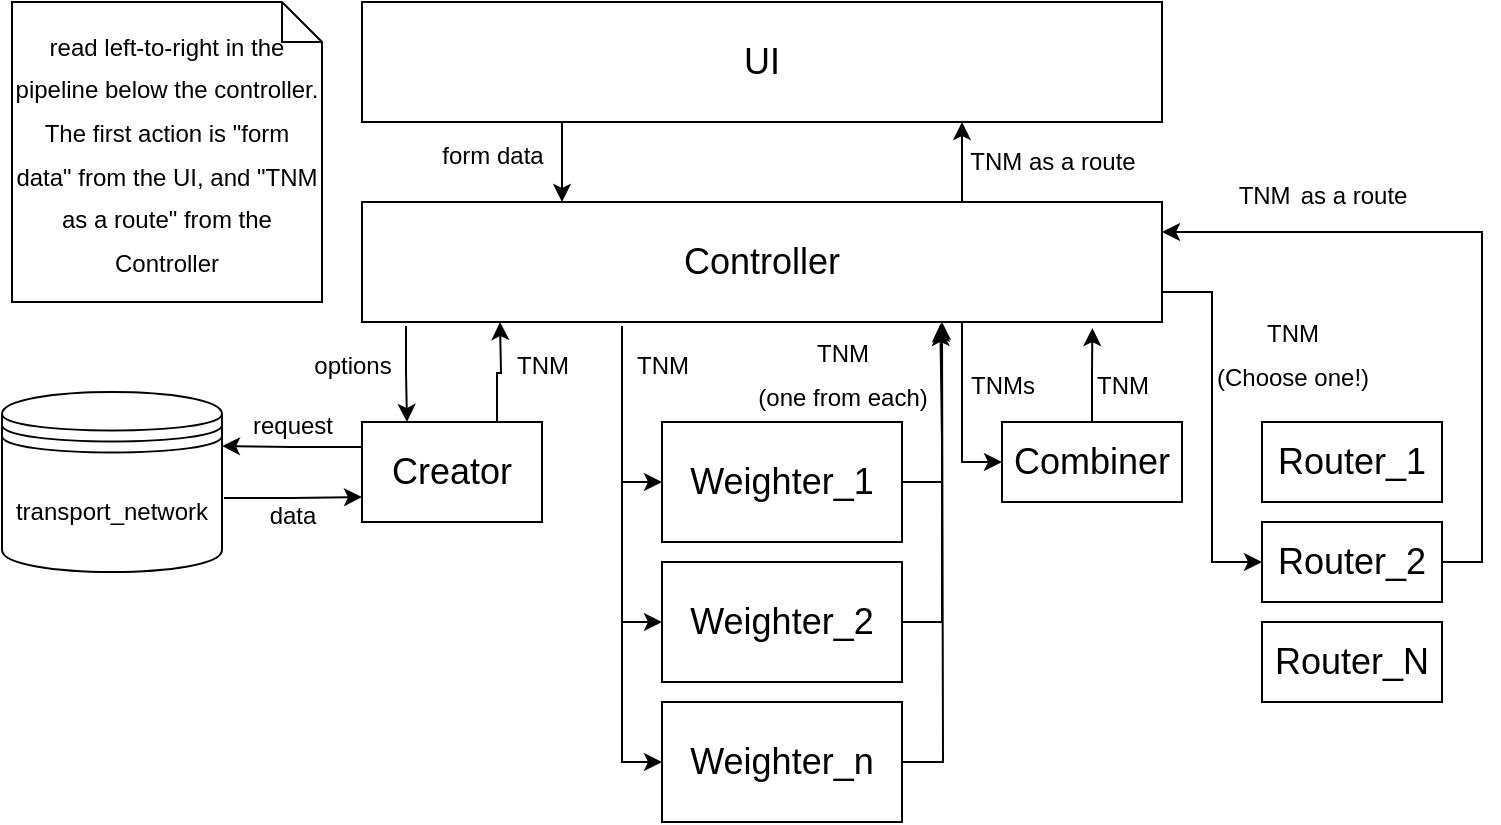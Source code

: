 <mxfile version="15.9.6" type="device"><diagram id="oOGiQerztfpCEUeX6YOs" name="Page-1"><mxGraphModel dx="1278" dy="536" grid="1" gridSize="10" guides="1" tooltips="1" connect="1" arrows="1" fold="1" page="1" pageScale="1" pageWidth="850" pageHeight="1100" math="0" shadow="0"><root><mxCell id="0"/><mxCell id="1" parent="0"/><mxCell id="yBkixi5ZwoJtJDey-5yp-35" style="edgeStyle=orthogonalEdgeStyle;rounded=0;orthogonalLoop=1;jettySize=auto;html=1;exitX=0.25;exitY=1;exitDx=0;exitDy=0;entryX=0.25;entryY=0;entryDx=0;entryDy=0;fontSize=18;" edge="1" parent="1" source="yBkixi5ZwoJtJDey-5yp-1" target="yBkixi5ZwoJtJDey-5yp-2"><mxGeometry relative="1" as="geometry"/></mxCell><mxCell id="yBkixi5ZwoJtJDey-5yp-1" value="&lt;font style=&quot;font-size: 18px&quot;&gt;UI&lt;/font&gt;" style="rounded=0;whiteSpace=wrap;html=1;" vertex="1" parent="1"><mxGeometry x="200" y="90" width="400" height="60" as="geometry"/></mxCell><mxCell id="yBkixi5ZwoJtJDey-5yp-13" style="edgeStyle=orthogonalEdgeStyle;rounded=0;orthogonalLoop=1;jettySize=auto;html=1;exitX=0.055;exitY=1.033;exitDx=0;exitDy=0;fontSize=18;entryX=0.25;entryY=0;entryDx=0;entryDy=0;exitPerimeter=0;" edge="1" parent="1" source="yBkixi5ZwoJtJDey-5yp-2" target="yBkixi5ZwoJtJDey-5yp-7"><mxGeometry relative="1" as="geometry"/></mxCell><mxCell id="yBkixi5ZwoJtJDey-5yp-23" style="edgeStyle=orthogonalEdgeStyle;rounded=0;orthogonalLoop=1;jettySize=auto;html=1;exitX=0.325;exitY=1.05;exitDx=0;exitDy=0;entryX=0;entryY=0.5;entryDx=0;entryDy=0;fontSize=12;exitPerimeter=0;" edge="1" parent="1" source="yBkixi5ZwoJtJDey-5yp-2" target="yBkixi5ZwoJtJDey-5yp-8"><mxGeometry relative="1" as="geometry"/></mxCell><mxCell id="yBkixi5ZwoJtJDey-5yp-24" style="edgeStyle=orthogonalEdgeStyle;rounded=0;orthogonalLoop=1;jettySize=auto;html=1;exitX=0.325;exitY=1.05;exitDx=0;exitDy=0;entryX=0;entryY=0.5;entryDx=0;entryDy=0;fontSize=12;exitPerimeter=0;" edge="1" parent="1" source="yBkixi5ZwoJtJDey-5yp-2" target="yBkixi5ZwoJtJDey-5yp-9"><mxGeometry relative="1" as="geometry"/></mxCell><mxCell id="yBkixi5ZwoJtJDey-5yp-25" style="edgeStyle=orthogonalEdgeStyle;rounded=0;orthogonalLoop=1;jettySize=auto;html=1;exitX=0.325;exitY=1.033;exitDx=0;exitDy=0;entryX=0;entryY=0.5;entryDx=0;entryDy=0;fontSize=12;exitPerimeter=0;" edge="1" parent="1" source="yBkixi5ZwoJtJDey-5yp-2" target="yBkixi5ZwoJtJDey-5yp-10"><mxGeometry relative="1" as="geometry"/></mxCell><mxCell id="yBkixi5ZwoJtJDey-5yp-36" style="edgeStyle=orthogonalEdgeStyle;rounded=0;orthogonalLoop=1;jettySize=auto;html=1;exitX=0.75;exitY=0;exitDx=0;exitDy=0;entryX=0.75;entryY=1;entryDx=0;entryDy=0;fontSize=18;" edge="1" parent="1" source="yBkixi5ZwoJtJDey-5yp-2" target="yBkixi5ZwoJtJDey-5yp-1"><mxGeometry relative="1" as="geometry"/></mxCell><mxCell id="yBkixi5ZwoJtJDey-5yp-38" style="edgeStyle=orthogonalEdgeStyle;rounded=0;orthogonalLoop=1;jettySize=auto;html=1;exitX=0.75;exitY=1;exitDx=0;exitDy=0;entryX=0;entryY=0.5;entryDx=0;entryDy=0;fontSize=12;" edge="1" parent="1" source="yBkixi5ZwoJtJDey-5yp-2" target="yBkixi5ZwoJtJDey-5yp-37"><mxGeometry relative="1" as="geometry"/></mxCell><mxCell id="yBkixi5ZwoJtJDey-5yp-46" style="edgeStyle=orthogonalEdgeStyle;rounded=0;orthogonalLoop=1;jettySize=auto;html=1;exitX=1;exitY=0.75;exitDx=0;exitDy=0;entryX=0;entryY=0.5;entryDx=0;entryDy=0;fontSize=18;" edge="1" parent="1" source="yBkixi5ZwoJtJDey-5yp-2" target="yBkixi5ZwoJtJDey-5yp-43"><mxGeometry relative="1" as="geometry"/></mxCell><mxCell id="yBkixi5ZwoJtJDey-5yp-2" value="&lt;font style=&quot;font-size: 18px&quot;&gt;Controller&lt;/font&gt;" style="rounded=0;whiteSpace=wrap;html=1;" vertex="1" parent="1"><mxGeometry x="200" y="190" width="400" height="60" as="geometry"/></mxCell><mxCell id="yBkixi5ZwoJtJDey-5yp-5" value="&lt;font style=&quot;font-size: 12px&quot;&gt;form data&lt;/font&gt;" style="text;html=1;align=center;verticalAlign=middle;resizable=0;points=[];autosize=1;strokeColor=none;fillColor=none;fontSize=18;" vertex="1" parent="1"><mxGeometry x="230" y="150" width="70" height="30" as="geometry"/></mxCell><mxCell id="yBkixi5ZwoJtJDey-5yp-6" value="TNM as a route" style="text;html=1;align=center;verticalAlign=middle;resizable=0;points=[];autosize=1;strokeColor=none;fillColor=none;fontSize=12;" vertex="1" parent="1"><mxGeometry x="500" y="160" width="90" height="20" as="geometry"/></mxCell><mxCell id="yBkixi5ZwoJtJDey-5yp-12" style="edgeStyle=orthogonalEdgeStyle;rounded=0;orthogonalLoop=1;jettySize=auto;html=1;exitX=0;exitY=0.25;exitDx=0;exitDy=0;entryX=1;entryY=0.3;entryDx=0;entryDy=0;fontSize=12;" edge="1" parent="1" source="yBkixi5ZwoJtJDey-5yp-7" target="yBkixi5ZwoJtJDey-5yp-11"><mxGeometry relative="1" as="geometry"/></mxCell><mxCell id="yBkixi5ZwoJtJDey-5yp-15" style="edgeStyle=orthogonalEdgeStyle;rounded=0;orthogonalLoop=1;jettySize=auto;html=1;exitX=0.75;exitY=0;exitDx=0;exitDy=0;fontSize=18;" edge="1" parent="1" source="yBkixi5ZwoJtJDey-5yp-7"><mxGeometry relative="1" as="geometry"><mxPoint x="269" y="250" as="targetPoint"/></mxGeometry></mxCell><mxCell id="yBkixi5ZwoJtJDey-5yp-7" value="&lt;font style=&quot;font-size: 18px&quot;&gt;Creator&lt;/font&gt;" style="rounded=0;whiteSpace=wrap;html=1;fontSize=12;" vertex="1" parent="1"><mxGeometry x="200" y="300" width="90" height="50" as="geometry"/></mxCell><mxCell id="yBkixi5ZwoJtJDey-5yp-28" style="edgeStyle=orthogonalEdgeStyle;rounded=0;orthogonalLoop=1;jettySize=auto;html=1;exitX=1;exitY=0.5;exitDx=0;exitDy=0;entryX=0.723;entryY=1.017;entryDx=0;entryDy=0;fontSize=18;entryPerimeter=0;" edge="1" parent="1" source="yBkixi5ZwoJtJDey-5yp-8" target="yBkixi5ZwoJtJDey-5yp-2"><mxGeometry relative="1" as="geometry"/></mxCell><mxCell id="yBkixi5ZwoJtJDey-5yp-8" value="&lt;font style=&quot;font-size: 18px&quot;&gt;Weighter_1&lt;/font&gt;" style="rounded=0;whiteSpace=wrap;html=1;fontSize=12;" vertex="1" parent="1"><mxGeometry x="350" y="300" width="120" height="60" as="geometry"/></mxCell><mxCell id="yBkixi5ZwoJtJDey-5yp-29" style="edgeStyle=orthogonalEdgeStyle;rounded=0;orthogonalLoop=1;jettySize=auto;html=1;exitX=1;exitY=0.5;exitDx=0;exitDy=0;entryX=0.723;entryY=1.05;entryDx=0;entryDy=0;entryPerimeter=0;fontSize=18;" edge="1" parent="1" source="yBkixi5ZwoJtJDey-5yp-9" target="yBkixi5ZwoJtJDey-5yp-2"><mxGeometry relative="1" as="geometry"/></mxCell><mxCell id="yBkixi5ZwoJtJDey-5yp-9" value="&lt;font style=&quot;font-size: 18px&quot;&gt;Weighter_2&lt;/font&gt;" style="rounded=0;whiteSpace=wrap;html=1;fontSize=12;" vertex="1" parent="1"><mxGeometry x="350" y="370" width="120" height="60" as="geometry"/></mxCell><mxCell id="yBkixi5ZwoJtJDey-5yp-30" style="edgeStyle=orthogonalEdgeStyle;rounded=0;orthogonalLoop=1;jettySize=auto;html=1;exitX=1;exitY=0.5;exitDx=0;exitDy=0;fontSize=18;" edge="1" parent="1" source="yBkixi5ZwoJtJDey-5yp-10"><mxGeometry relative="1" as="geometry"><mxPoint x="490" y="250" as="targetPoint"/></mxGeometry></mxCell><mxCell id="yBkixi5ZwoJtJDey-5yp-10" value="&lt;font style=&quot;font-size: 18px&quot;&gt;Weighter_n&lt;/font&gt;" style="rounded=0;whiteSpace=wrap;html=1;fontSize=12;" vertex="1" parent="1"><mxGeometry x="350" y="440" width="120" height="60" as="geometry"/></mxCell><mxCell id="yBkixi5ZwoJtJDey-5yp-18" style="edgeStyle=orthogonalEdgeStyle;rounded=0;orthogonalLoop=1;jettySize=auto;html=1;exitX=1.009;exitY=0.589;exitDx=0;exitDy=0;entryX=0;entryY=0.75;entryDx=0;entryDy=0;fontSize=12;exitPerimeter=0;" edge="1" parent="1" source="yBkixi5ZwoJtJDey-5yp-11" target="yBkixi5ZwoJtJDey-5yp-7"><mxGeometry relative="1" as="geometry"/></mxCell><mxCell id="yBkixi5ZwoJtJDey-5yp-11" value="transport_network" style="shape=datastore;whiteSpace=wrap;html=1;fontSize=12;" vertex="1" parent="1"><mxGeometry x="20" y="285" width="110" height="90" as="geometry"/></mxCell><mxCell id="yBkixi5ZwoJtJDey-5yp-16" value="&lt;font style=&quot;font-size: 12px&quot;&gt;options&lt;/font&gt;" style="text;html=1;align=center;verticalAlign=middle;resizable=0;points=[];autosize=1;strokeColor=none;fillColor=none;fontSize=18;" vertex="1" parent="1"><mxGeometry x="170" y="255" width="50" height="30" as="geometry"/></mxCell><mxCell id="yBkixi5ZwoJtJDey-5yp-17" value="&lt;font style=&quot;font-size: 12px&quot;&gt;TNM&lt;/font&gt;" style="text;html=1;align=center;verticalAlign=middle;resizable=0;points=[];autosize=1;strokeColor=none;fillColor=none;fontSize=18;" vertex="1" parent="1"><mxGeometry x="270" y="255" width="40" height="30" as="geometry"/></mxCell><mxCell id="yBkixi5ZwoJtJDey-5yp-19" value="&lt;font style=&quot;font-size: 12px&quot;&gt;request&lt;/font&gt;" style="text;html=1;align=center;verticalAlign=middle;resizable=0;points=[];autosize=1;strokeColor=none;fillColor=none;fontSize=18;" vertex="1" parent="1"><mxGeometry x="140" y="285" width="50" height="30" as="geometry"/></mxCell><mxCell id="yBkixi5ZwoJtJDey-5yp-21" value="&lt;font style=&quot;font-size: 12px&quot;&gt;data&lt;/font&gt;" style="text;html=1;align=center;verticalAlign=middle;resizable=0;points=[];autosize=1;strokeColor=none;fillColor=none;fontSize=18;" vertex="1" parent="1"><mxGeometry x="145" y="330" width="40" height="30" as="geometry"/></mxCell><mxCell id="yBkixi5ZwoJtJDey-5yp-26" value="&lt;font style=&quot;font-size: 12px&quot;&gt;TNM&lt;/font&gt;" style="text;html=1;align=center;verticalAlign=middle;resizable=0;points=[];autosize=1;strokeColor=none;fillColor=none;fontSize=18;" vertex="1" parent="1"><mxGeometry x="330" y="255" width="40" height="30" as="geometry"/></mxCell><mxCell id="yBkixi5ZwoJtJDey-5yp-31" value="&lt;font style=&quot;font-size: 12px&quot;&gt;TNM&lt;/font&gt; &lt;br&gt;&lt;font style=&quot;font-size: 12px&quot;&gt;(one from each)&lt;/font&gt;" style="text;html=1;align=center;verticalAlign=middle;resizable=0;points=[];autosize=1;strokeColor=none;fillColor=none;fontSize=18;" vertex="1" parent="1"><mxGeometry x="390" y="250" width="100" height="50" as="geometry"/></mxCell><mxCell id="yBkixi5ZwoJtJDey-5yp-33" value="&lt;font style=&quot;font-size: 12px&quot;&gt;read left-to-right in the pipeline below the controller. The first action is &quot;form data&quot; from the UI, and &quot;TNM as a route&quot; from the Controller&lt;/font&gt; " style="shape=note;size=20;whiteSpace=wrap;html=1;fontSize=18;" vertex="1" parent="1"><mxGeometry x="25" y="90" width="155" height="150" as="geometry"/></mxCell><mxCell id="yBkixi5ZwoJtJDey-5yp-39" style="edgeStyle=orthogonalEdgeStyle;rounded=0;orthogonalLoop=1;jettySize=auto;html=1;exitX=0.5;exitY=0;exitDx=0;exitDy=0;entryX=0.913;entryY=1.05;entryDx=0;entryDy=0;entryPerimeter=0;fontSize=18;" edge="1" parent="1" source="yBkixi5ZwoJtJDey-5yp-37" target="yBkixi5ZwoJtJDey-5yp-2"><mxGeometry relative="1" as="geometry"/></mxCell><mxCell id="yBkixi5ZwoJtJDey-5yp-37" value="&lt;font style=&quot;font-size: 18px&quot;&gt;Combiner&lt;/font&gt;" style="rounded=0;whiteSpace=wrap;html=1;fontSize=12;" vertex="1" parent="1"><mxGeometry x="520" y="300" width="90" height="40" as="geometry"/></mxCell><mxCell id="yBkixi5ZwoJtJDey-5yp-40" value="&lt;font style=&quot;font-size: 12px&quot;&gt;TNM&lt;/font&gt;&lt;font style=&quot;font-size: 12px&quot;&gt;s&lt;/font&gt;" style="text;html=1;align=center;verticalAlign=middle;resizable=0;points=[];autosize=1;strokeColor=none;fillColor=none;fontSize=18;" vertex="1" parent="1"><mxGeometry x="495" y="265" width="50" height="30" as="geometry"/></mxCell><mxCell id="yBkixi5ZwoJtJDey-5yp-41" value="&lt;font style=&quot;font-size: 12px&quot;&gt;TNM&lt;/font&gt;" style="text;html=1;align=center;verticalAlign=middle;resizable=0;points=[];autosize=1;strokeColor=none;fillColor=none;fontSize=18;" vertex="1" parent="1"><mxGeometry x="560" y="265" width="40" height="30" as="geometry"/></mxCell><mxCell id="yBkixi5ZwoJtJDey-5yp-42" value="&lt;font style=&quot;font-size: 18px&quot;&gt;Router_1&lt;/font&gt;" style="rounded=0;whiteSpace=wrap;html=1;fontSize=12;" vertex="1" parent="1"><mxGeometry x="650" y="300" width="90" height="40" as="geometry"/></mxCell><mxCell id="yBkixi5ZwoJtJDey-5yp-49" style="edgeStyle=orthogonalEdgeStyle;rounded=0;orthogonalLoop=1;jettySize=auto;html=1;exitX=1;exitY=0.5;exitDx=0;exitDy=0;entryX=1;entryY=0.25;entryDx=0;entryDy=0;fontSize=12;" edge="1" parent="1" source="yBkixi5ZwoJtJDey-5yp-43" target="yBkixi5ZwoJtJDey-5yp-2"><mxGeometry relative="1" as="geometry"/></mxCell><mxCell id="yBkixi5ZwoJtJDey-5yp-43" value="&lt;font style=&quot;font-size: 18px&quot;&gt;Router_2&lt;/font&gt;" style="rounded=0;whiteSpace=wrap;html=1;fontSize=12;" vertex="1" parent="1"><mxGeometry x="650" y="350" width="90" height="40" as="geometry"/></mxCell><mxCell id="yBkixi5ZwoJtJDey-5yp-44" value="&lt;font style=&quot;font-size: 18px&quot;&gt;Router_N&lt;/font&gt;" style="rounded=0;whiteSpace=wrap;html=1;fontSize=12;" vertex="1" parent="1"><mxGeometry x="650" y="400" width="90" height="40" as="geometry"/></mxCell><mxCell id="yBkixi5ZwoJtJDey-5yp-48" value="&lt;font style=&quot;font-size: 12px&quot;&gt;TNM&lt;/font&gt; &lt;font style=&quot;font-size: 12px&quot;&gt;&lt;br&gt;(Choose one!)&lt;/font&gt;" style="text;html=1;align=center;verticalAlign=middle;resizable=0;points=[];autosize=1;strokeColor=none;fillColor=none;fontSize=18;" vertex="1" parent="1"><mxGeometry x="620" y="240" width="90" height="50" as="geometry"/></mxCell><mxCell id="yBkixi5ZwoJtJDey-5yp-50" value="&lt;font style=&quot;font-size: 12px&quot;&gt;TNM&lt;/font&gt; &lt;font style=&quot;font-size: 12px&quot;&gt;as a route&lt;br&gt;&lt;/font&gt;" style="text;html=1;align=center;verticalAlign=middle;resizable=0;points=[];autosize=1;strokeColor=none;fillColor=none;fontSize=18;" vertex="1" parent="1"><mxGeometry x="630" y="170" width="100" height="30" as="geometry"/></mxCell></root></mxGraphModel></diagram></mxfile>